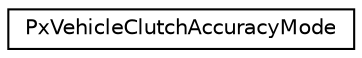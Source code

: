 digraph "Graphical Class Hierarchy"
{
  edge [fontname="Helvetica",fontsize="10",labelfontname="Helvetica",labelfontsize="10"];
  node [fontname="Helvetica",fontsize="10",shape=record];
  rankdir="LR";
  Node0 [label="PxVehicleClutchAccuracyMode",height=0.2,width=0.4,color="black", fillcolor="white", style="filled",URL="$structPxVehicleClutchAccuracyMode.html",tooltip="Choose between a potentially more expensive but more accurate solution to the clutch model or a poten..."];
}
